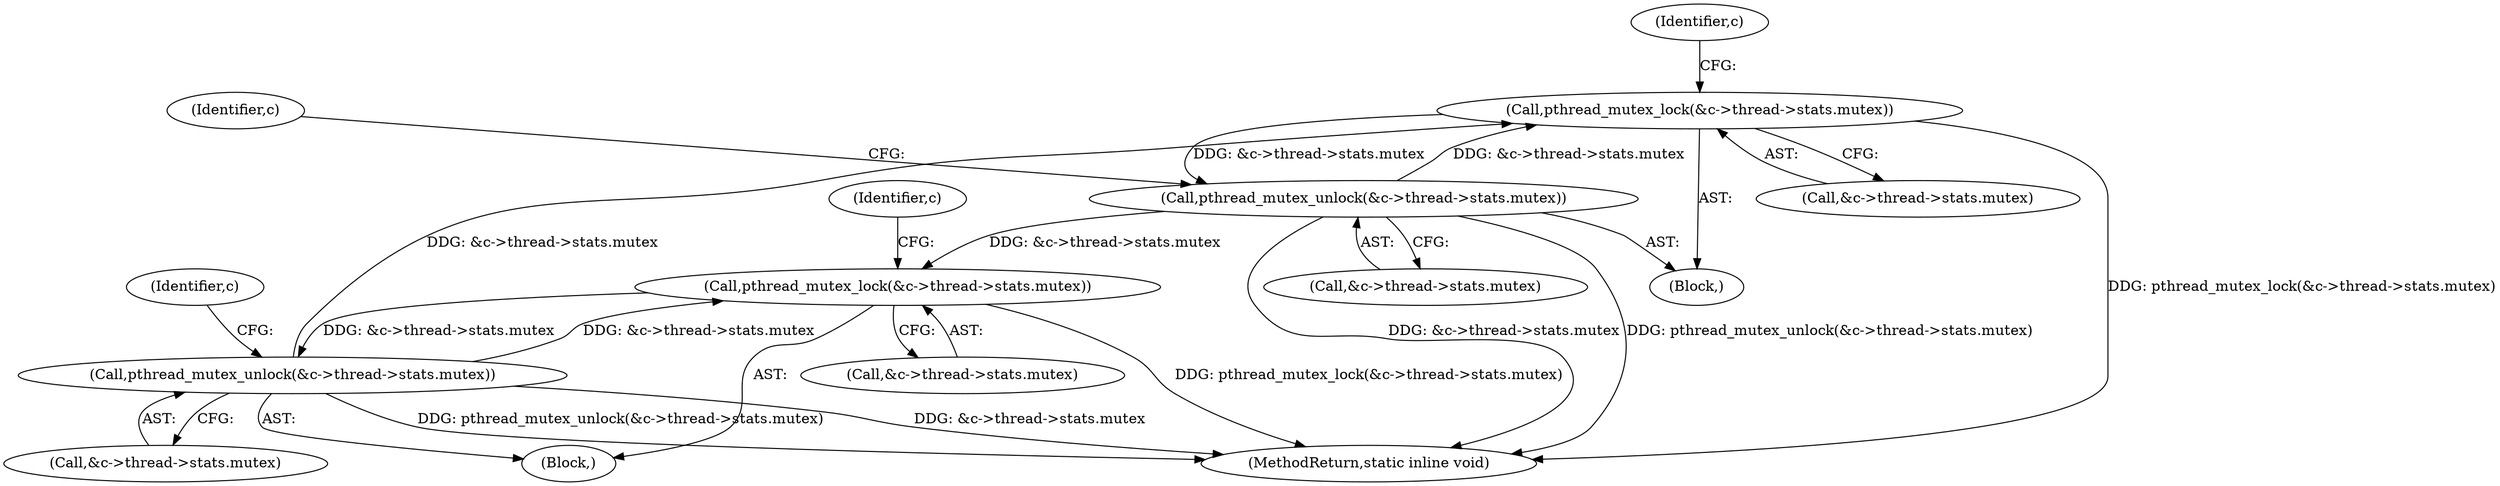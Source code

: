 digraph "0_memcached_a8c4a82787b8b6c256d61bd5c42fb7f92d1bae00@API" {
"1000607" [label="(Call,pthread_mutex_lock(&c->thread->stats.mutex))"];
"1000632" [label="(Call,pthread_mutex_unlock(&c->thread->stats.mutex))"];
"1000607" [label="(Call,pthread_mutex_lock(&c->thread->stats.mutex))"];
"1000586" [label="(Call,pthread_mutex_unlock(&c->thread->stats.mutex))"];
"1000556" [label="(Call,pthread_mutex_lock(&c->thread->stats.mutex))"];
"1000557" [label="(Call,&c->thread->stats.mutex)"];
"1000556" [label="(Call,pthread_mutex_lock(&c->thread->stats.mutex))"];
"1000599" [label="(Identifier,c)"];
"1000633" [label="(Call,&c->thread->stats.mutex)"];
"1000571" [label="(Identifier,c)"];
"1000606" [label="(Block,)"];
"1000620" [label="(Identifier,c)"];
"1000756" [label="(MethodReturn,static inline void)"];
"1000586" [label="(Call,pthread_mutex_unlock(&c->thread->stats.mutex))"];
"1000608" [label="(Call,&c->thread->stats.mutex)"];
"1000643" [label="(Identifier,c)"];
"1000587" [label="(Call,&c->thread->stats.mutex)"];
"1000607" [label="(Call,pthread_mutex_lock(&c->thread->stats.mutex))"];
"1000191" [label="(Block,)"];
"1000632" [label="(Call,pthread_mutex_unlock(&c->thread->stats.mutex))"];
"1000607" -> "1000606"  [label="AST: "];
"1000607" -> "1000608"  [label="CFG: "];
"1000608" -> "1000607"  [label="AST: "];
"1000620" -> "1000607"  [label="CFG: "];
"1000607" -> "1000756"  [label="DDG: pthread_mutex_lock(&c->thread->stats.mutex)"];
"1000632" -> "1000607"  [label="DDG: &c->thread->stats.mutex"];
"1000586" -> "1000607"  [label="DDG: &c->thread->stats.mutex"];
"1000607" -> "1000632"  [label="DDG: &c->thread->stats.mutex"];
"1000632" -> "1000606"  [label="AST: "];
"1000632" -> "1000633"  [label="CFG: "];
"1000633" -> "1000632"  [label="AST: "];
"1000643" -> "1000632"  [label="CFG: "];
"1000632" -> "1000756"  [label="DDG: pthread_mutex_unlock(&c->thread->stats.mutex)"];
"1000632" -> "1000756"  [label="DDG: &c->thread->stats.mutex"];
"1000632" -> "1000556"  [label="DDG: &c->thread->stats.mutex"];
"1000586" -> "1000191"  [label="AST: "];
"1000586" -> "1000587"  [label="CFG: "];
"1000587" -> "1000586"  [label="AST: "];
"1000599" -> "1000586"  [label="CFG: "];
"1000586" -> "1000756"  [label="DDG: pthread_mutex_unlock(&c->thread->stats.mutex)"];
"1000586" -> "1000756"  [label="DDG: &c->thread->stats.mutex"];
"1000586" -> "1000556"  [label="DDG: &c->thread->stats.mutex"];
"1000556" -> "1000586"  [label="DDG: &c->thread->stats.mutex"];
"1000556" -> "1000191"  [label="AST: "];
"1000556" -> "1000557"  [label="CFG: "];
"1000557" -> "1000556"  [label="AST: "];
"1000571" -> "1000556"  [label="CFG: "];
"1000556" -> "1000756"  [label="DDG: pthread_mutex_lock(&c->thread->stats.mutex)"];
}
